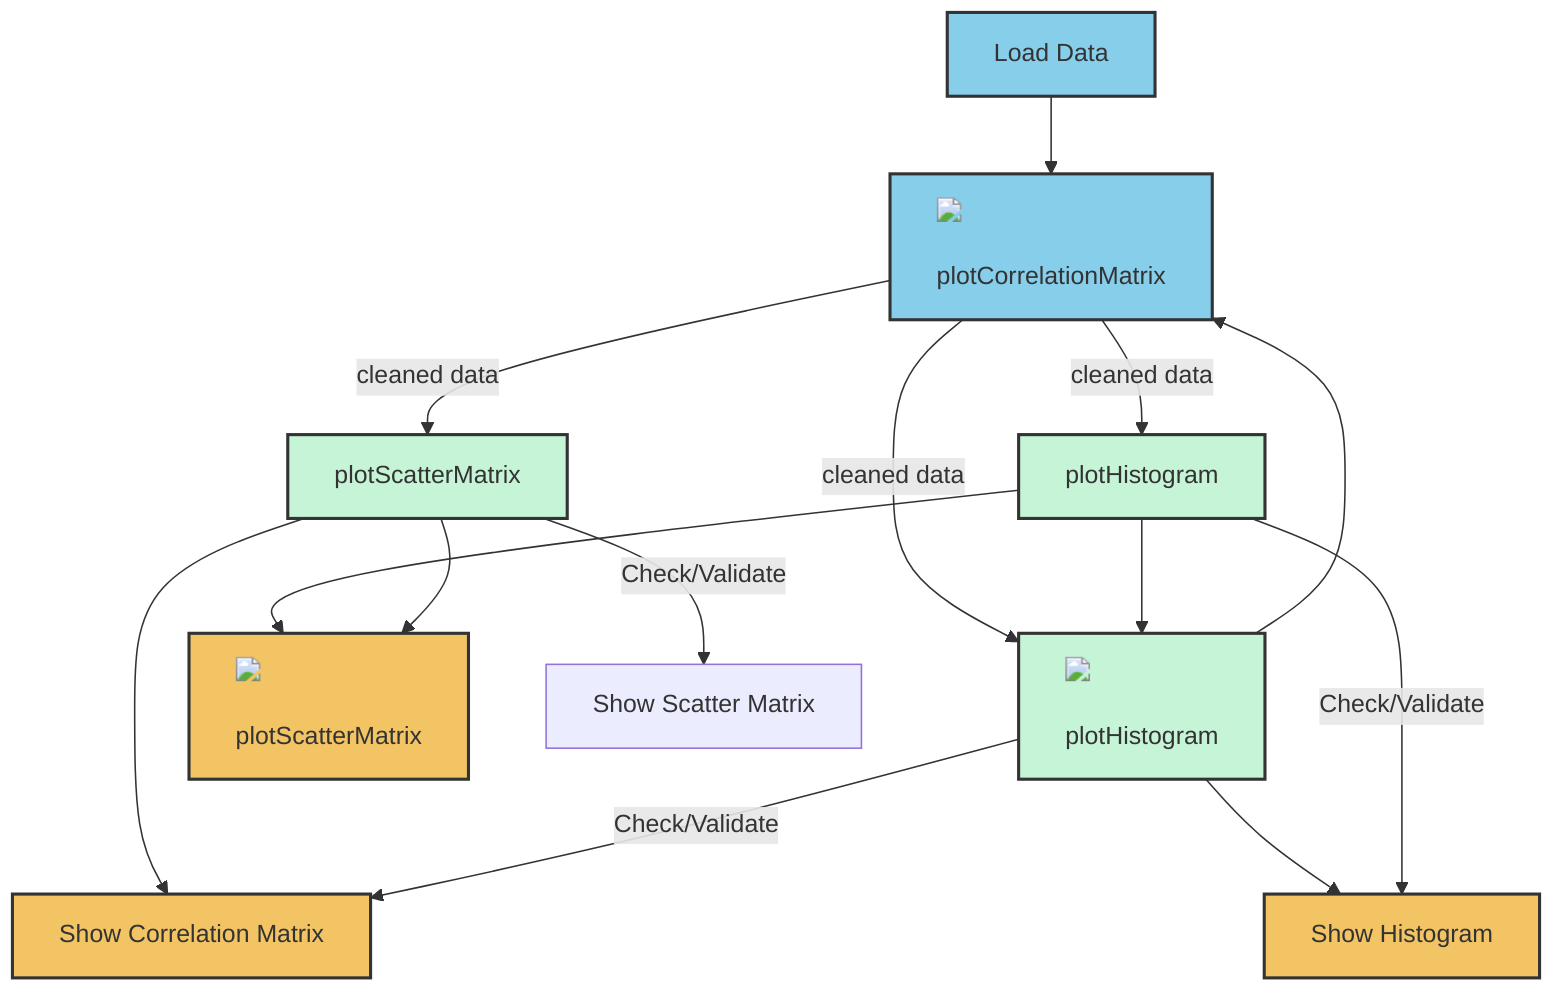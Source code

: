 graph TB
    A[Load Data] --> B[data preprocessing]
    B -->|cleaned data| C[plotHistogram]
    B -->|cleaned data| D[plotCorrelationMatrix]
    B -->|cleaned data| E[plotScatterMatrix]
    C --> F[Show Histogram] 
    D --> G[Show Correlation Matrix] 
    E -->H[Show Scatter Matrix] 
    style A fill:#87CEEB,stroke:#333,stroke-width:2px;
    style B fill:#87CEEB,stroke:#333,stroke-width:2px;
    style C fill:#C6F4D6,stroke:#333,stroke-width:2px;
    style D fill:#C6F4D6,stroke:#333,stroke-width:2px;
    style E fill:#C6F4D6,stroke:#333,stroke-width:2px;
    style F fill:#F2C464,stroke:#333,stroke-width:2px;
    style G fill:#F2C464,stroke:#333,stroke-width:2px;
    style H fill:#F2C464,stroke:#333,stroke-width:2px;
    C --> D[<img src='dummy_plots/hist_template.svg'/> <br/> plotHistogram];
    D --> B[<img src='dummy_plots/scatter_plot_template.svg'/> <br/> plotCorrelationMatrix];
    E --> F[<img src='dummy_plots/scatter_plot_template.svg'/> <br/> plotScatterMatrix];
    C --> |Check/Validate| G[Show Histogram];
    D --> |Check/Validate| H[Show Correlation Matrix];
    E --> |Check/Validate| I[Show Scatter Matrix];